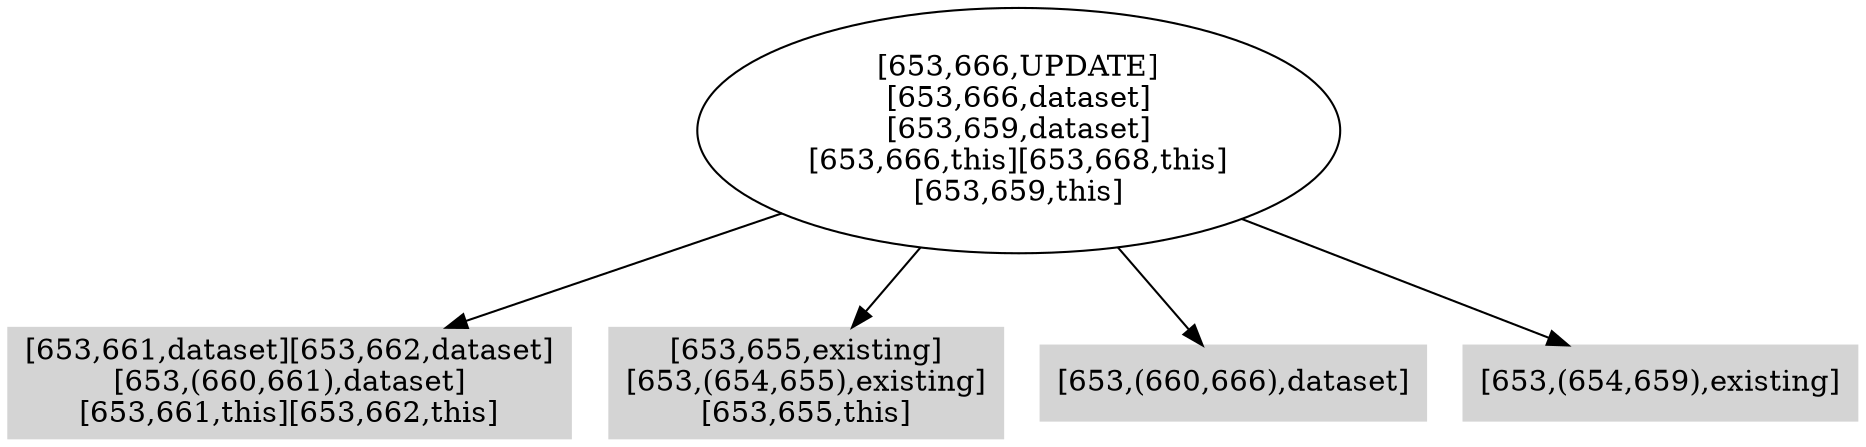 digraph { 
3814 [shape=box,style=filled,color=".0 .0 .83",label="[653,661,dataset][653,662,dataset]\n[653,(660,661),dataset]\n[653,661,this][653,662,this]"];
3815 [shape=box,style=filled,color=".0 .0 .83",label="[653,655,existing]\n[653,(654,655),existing]\n[653,655,this]"];
3816 [shape=box,style=filled,color=".0 .0 .83",label="[653,(660,666),dataset]"];
3817 [shape=box,style=filled,color=".0 .0 .83",label="[653,(654,659),existing]"];
3818 [label="[653,666,UPDATE]\n[653,666,dataset]\n[653,659,dataset]\n[653,666,this][653,668,this]\n[653,659,this]"];
3818 -> 3814;
3818 -> 3815;
3818 -> 3816;
3818 -> 3817;
}